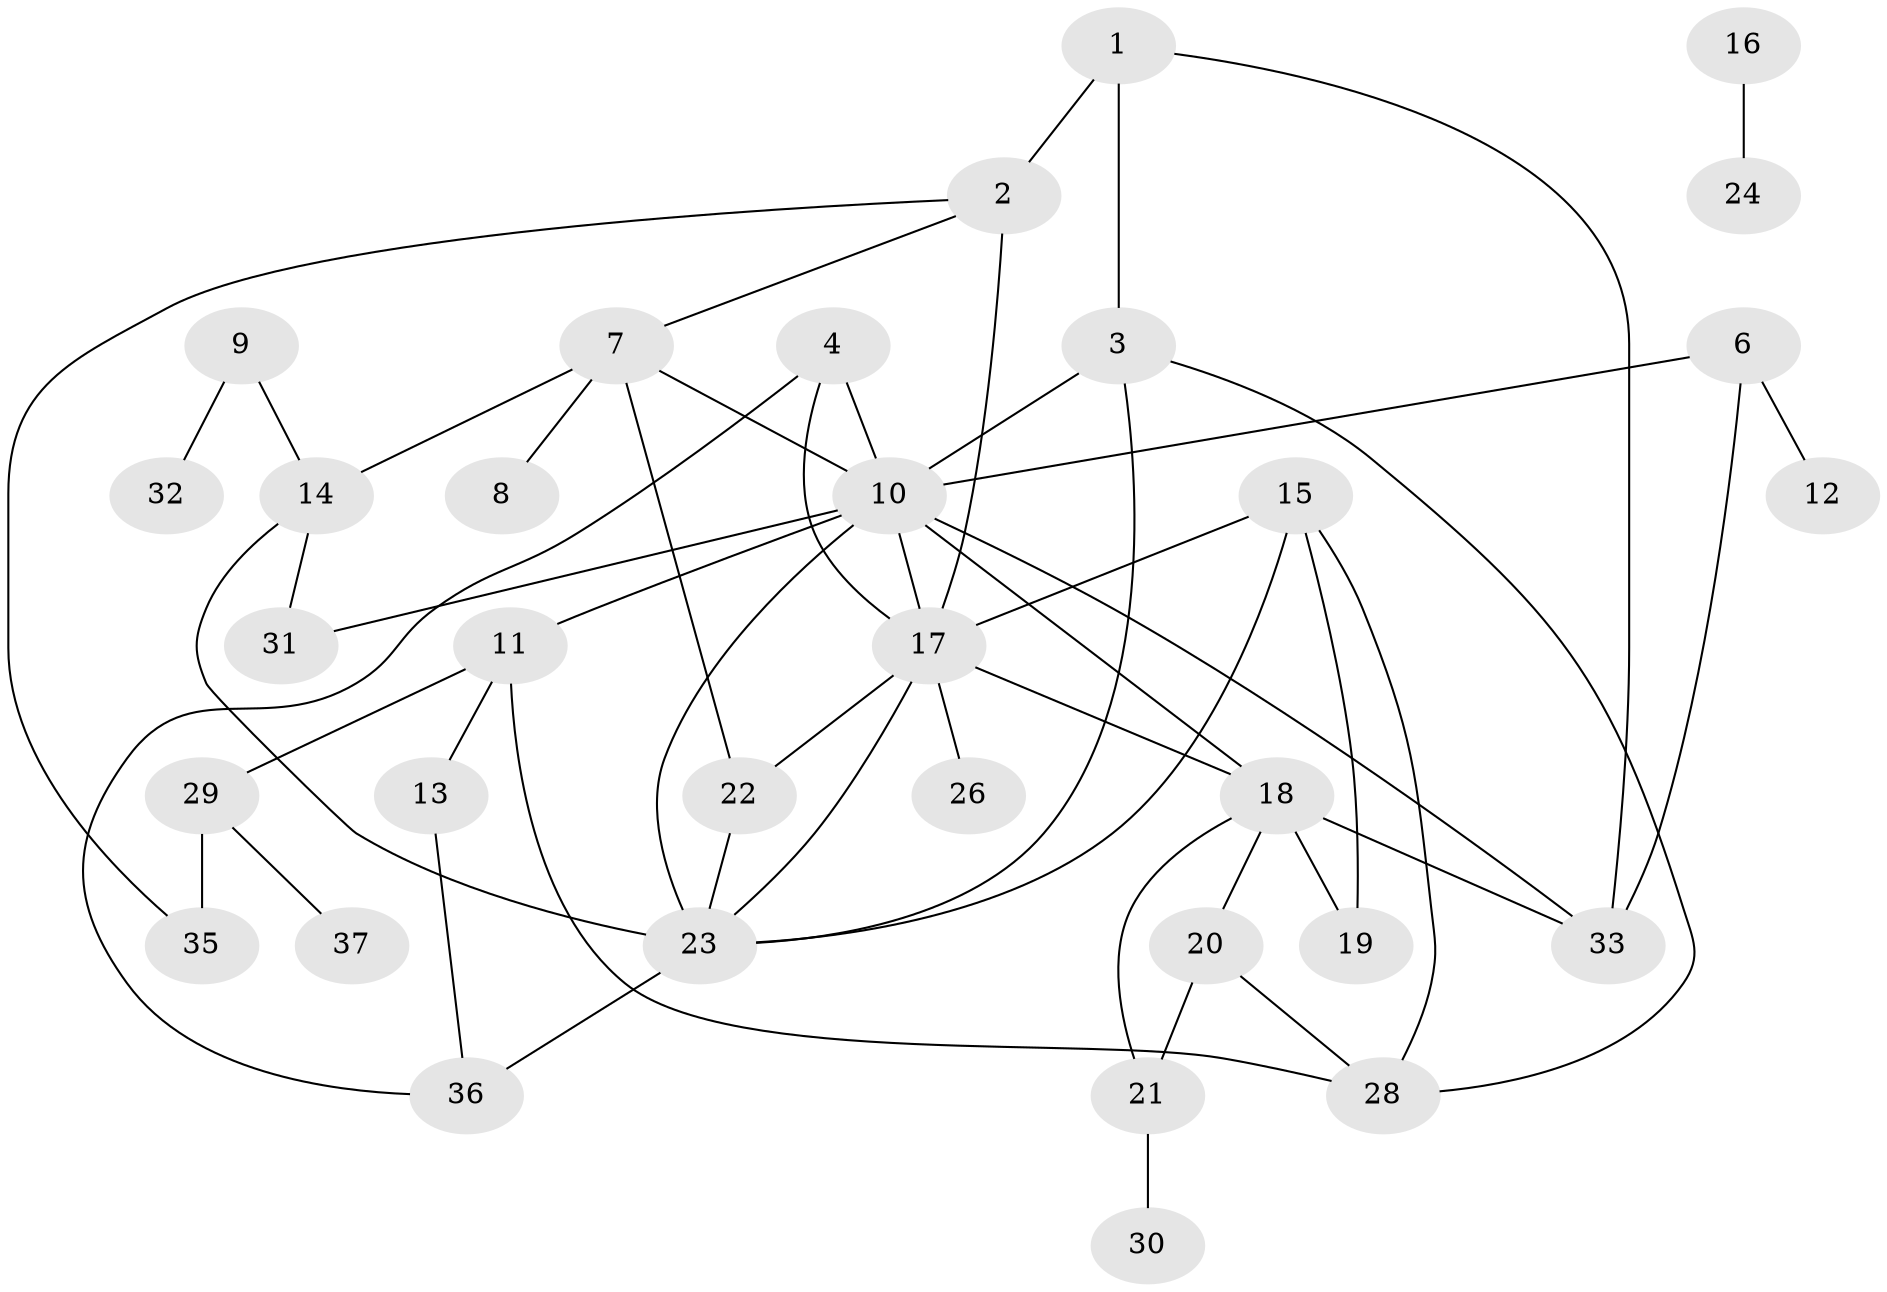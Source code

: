 // original degree distribution, {3: 0.2, 4: 0.13333333333333333, 1: 0.17333333333333334, 0: 0.06666666666666667, 2: 0.30666666666666664, 5: 0.05333333333333334, 6: 0.05333333333333334, 8: 0.013333333333333334}
// Generated by graph-tools (version 1.1) at 2025/33/03/09/25 02:33:29]
// undirected, 33 vertices, 53 edges
graph export_dot {
graph [start="1"]
  node [color=gray90,style=filled];
  1;
  2;
  3;
  4;
  6;
  7;
  8;
  9;
  10;
  11;
  12;
  13;
  14;
  15;
  16;
  17;
  18;
  19;
  20;
  21;
  22;
  23;
  24;
  26;
  28;
  29;
  30;
  31;
  32;
  33;
  35;
  36;
  37;
  1 -- 2 [weight=1.0];
  1 -- 3 [weight=1.0];
  1 -- 33 [weight=1.0];
  2 -- 7 [weight=1.0];
  2 -- 17 [weight=2.0];
  2 -- 35 [weight=1.0];
  3 -- 10 [weight=1.0];
  3 -- 23 [weight=1.0];
  3 -- 28 [weight=1.0];
  4 -- 10 [weight=2.0];
  4 -- 17 [weight=1.0];
  4 -- 36 [weight=1.0];
  6 -- 10 [weight=1.0];
  6 -- 12 [weight=1.0];
  6 -- 33 [weight=1.0];
  7 -- 8 [weight=2.0];
  7 -- 10 [weight=2.0];
  7 -- 14 [weight=2.0];
  7 -- 22 [weight=2.0];
  9 -- 14 [weight=1.0];
  9 -- 32 [weight=1.0];
  10 -- 11 [weight=2.0];
  10 -- 17 [weight=2.0];
  10 -- 18 [weight=1.0];
  10 -- 23 [weight=2.0];
  10 -- 31 [weight=1.0];
  10 -- 33 [weight=1.0];
  11 -- 13 [weight=1.0];
  11 -- 28 [weight=1.0];
  11 -- 29 [weight=1.0];
  13 -- 36 [weight=1.0];
  14 -- 23 [weight=1.0];
  14 -- 31 [weight=1.0];
  15 -- 17 [weight=1.0];
  15 -- 19 [weight=1.0];
  15 -- 23 [weight=1.0];
  15 -- 28 [weight=1.0];
  16 -- 24 [weight=1.0];
  17 -- 18 [weight=1.0];
  17 -- 22 [weight=1.0];
  17 -- 23 [weight=1.0];
  17 -- 26 [weight=1.0];
  18 -- 19 [weight=1.0];
  18 -- 20 [weight=1.0];
  18 -- 21 [weight=1.0];
  18 -- 33 [weight=1.0];
  20 -- 21 [weight=1.0];
  20 -- 28 [weight=1.0];
  21 -- 30 [weight=1.0];
  22 -- 23 [weight=1.0];
  23 -- 36 [weight=1.0];
  29 -- 35 [weight=1.0];
  29 -- 37 [weight=1.0];
}
